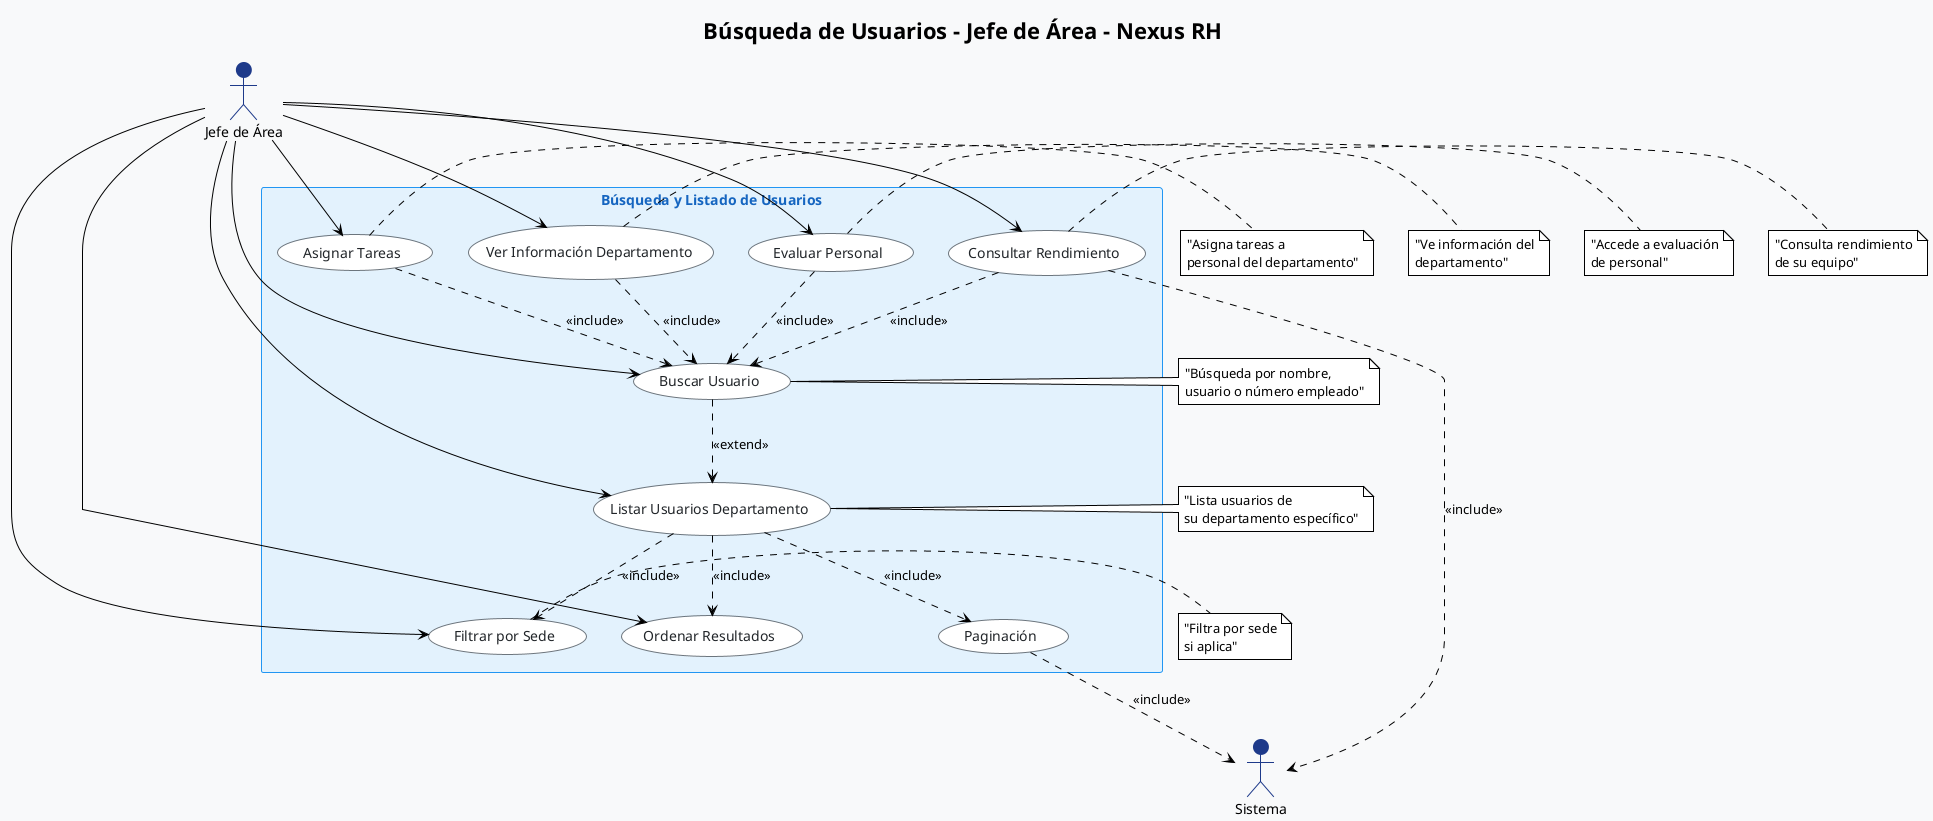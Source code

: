 @startuml "Nexus RH - Búsqueda de Usuarios - Jefe de Área"
!theme plain
skinparam backgroundColor #F8F9FA
skinparam actor {
    BackgroundColor #1e3a8a
    BorderColor #1e3a8a
    FontColor #000000
}
skinparam usecase {
    BackgroundColor #FFFFFF
    BorderColor #6c757d
    FontColor #212529
}
skinparam rectangle {
    BackgroundColor #E3F2FD
    BorderColor #2196F3
    FontColor #1565C0
}

title "Búsqueda de Usuarios - Jefe de Área - Nexus RH"

actor JefeArea as "Jefe de Área"
actor Sistema

rectangle "Búsqueda y Listado de Usuarios" {
    usecase "Buscar Usuario" as UC1
    usecase "Listar Usuarios Departamento" as UC2
    usecase "Filtrar por Sede" as UC3
    usecase "Ordenar Resultados" as UC4
    usecase "Paginación" as UC5
    usecase "Ver Información Departamento" as UC6
    usecase "Evaluar Personal" as UC7
    usecase "Asignar Tareas" as UC8
    usecase "Consultar Rendimiento" as UC9
}

' Relaciones principales del Jefe de Área
JefeArea --> UC1
JefeArea --> UC2
JefeArea --> UC3
JefeArea --> UC4
JefeArea --> UC6
JefeArea --> UC7
JefeArea --> UC8
JefeArea --> UC9

' Relaciones internas
UC1 ..> UC2 : <<extend>>

UC2 ..> UC3 : <<include>>
UC2 ..> UC4 : <<include>>
UC2 ..> UC5 : <<include>>

UC6 ..> UC1 : <<include>>
UC7 ..> UC1 : <<include>>
UC8 ..> UC1 : <<include>>
UC9 ..> UC1 : <<include>>

UC5 ..> Sistema : <<include>>
UC9 ..> Sistema : <<include>>

' Notas explicativas
note right of UC1 : "Búsqueda por nombre,\nusuario o número empleado"
note right of UC2 : "Lista usuarios de\nsu departamento específico"
note right of UC3 : "Filtra por sede\nsi aplica"
note right of UC6 : "Ve información del\ndepartamento"
note right of UC7 : "Accede a evaluación\nde personal"
note right of UC8 : "Asigna tareas a\npersonal del departamento"
note right of UC9 : "Consulta rendimiento\nde su equipo"

@enduml 